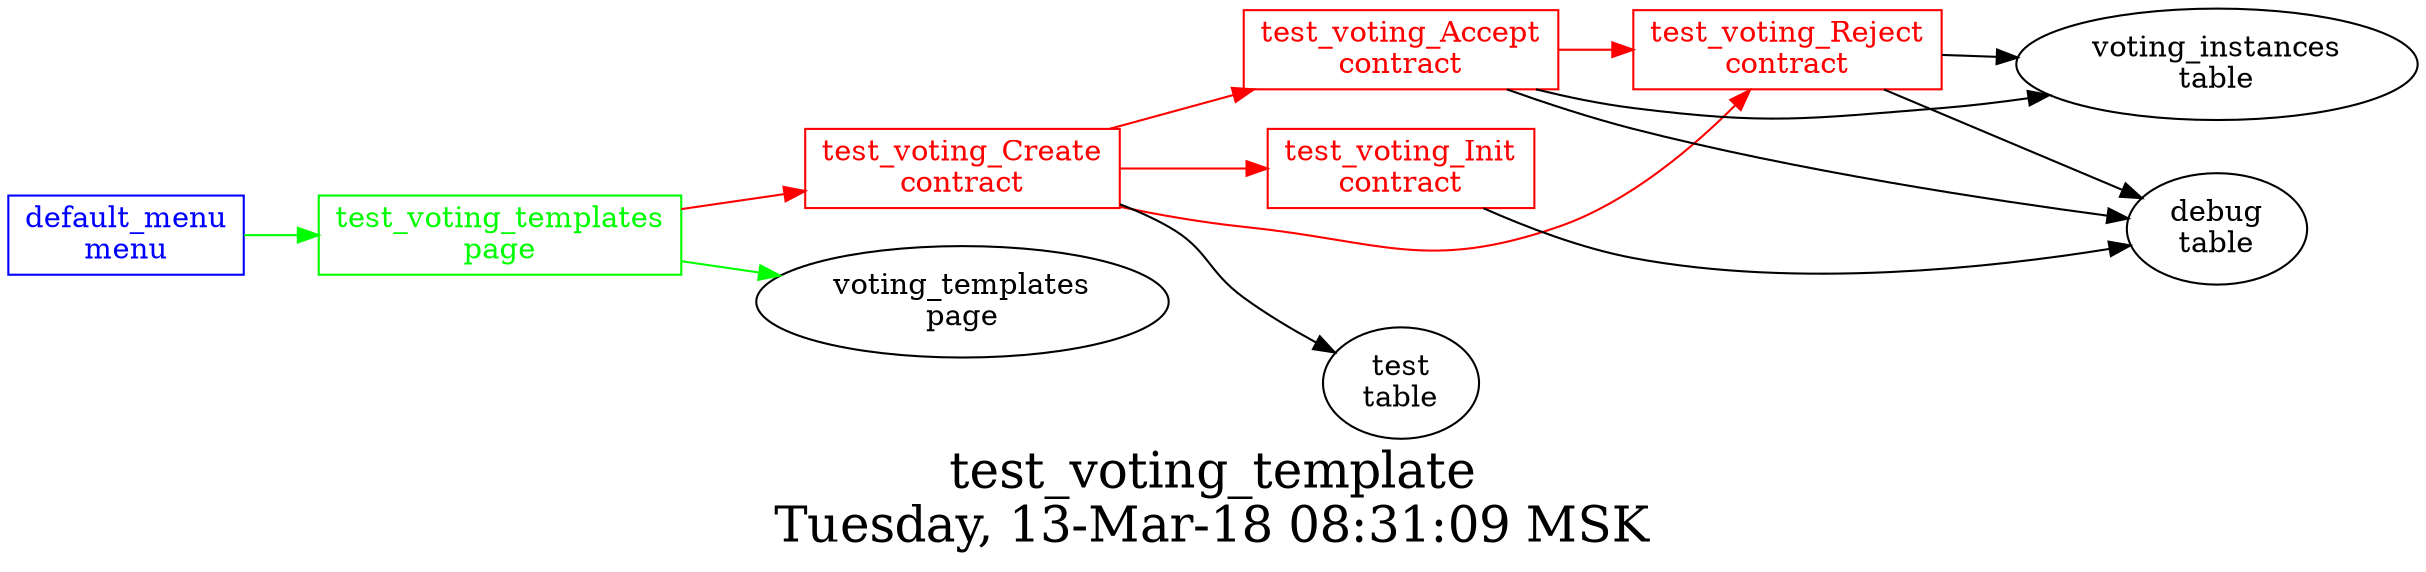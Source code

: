 digraph G {
graph [
  fontsize="24";
  label="test_voting_template\nTuesday, 13-Mar-18 08:31:09 MSK";
  nojustify=true;
  ordering=out;
  rankdir=LR;
  size="30";
];
"default_menu\nmenu" -> "test_voting_templates\npage"  [ color=green ]
"default_menu\nmenu" [color=blue, fontcolor=blue, group=menus, shape=record];
"test_voting_templates\npage" -> "test_voting_Create\ncontract"  [ color=red ]
"test_voting_templates\npage" -> "voting_templates\npage"  [ color=green ]
"test_voting_templates\npage" [color=green, fontcolor=green, group=pages, shape=record];
"test_voting_Accept\ncontract" -> "test_voting_Reject\ncontract"  [ color=red ]
"test_voting_Accept\ncontract" -> "voting_instances\ntable"  [ color="" ]
"test_voting_Accept\ncontract" -> "debug\ntable"  [ color="" ]
"test_voting_Accept\ncontract" [color=red, fontcolor=red, group=contracts, shape=record];
"test_voting_Create\ncontract" -> "test_voting_Accept\ncontract"  [ color=red ]
"test_voting_Create\ncontract" -> "test_voting_Init\ncontract"  [ color=red ]
"test_voting_Create\ncontract" -> "test_voting_Reject\ncontract"  [ color=red ]
"test_voting_Create\ncontract" -> "test\ntable"  [ color="" ]
"test_voting_Create\ncontract" [color=red, fontcolor=red, group=contracts, shape=record];
"test_voting_Init\ncontract" -> "debug\ntable"  [ color="" ]
"test_voting_Init\ncontract" [color=red, fontcolor=red, group=contracts, shape=record];
"test_voting_Reject\ncontract" -> "voting_instances\ntable"  [ color="" ]
"test_voting_Reject\ncontract" -> "debug\ntable"  [ color="" ]
"test_voting_Reject\ncontract" [color=red, fontcolor=red, group=contracts, shape=record];
"test\ntable" [color="", fontcolor="", group=tables, shape=""];
}

